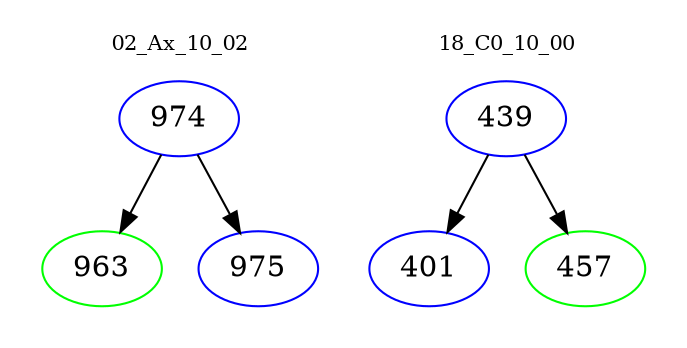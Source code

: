 digraph{
subgraph cluster_0 {
color = white
label = "02_Ax_10_02";
fontsize=10;
T0_974 [label="974", color="blue"]
T0_974 -> T0_963 [color="black"]
T0_963 [label="963", color="green"]
T0_974 -> T0_975 [color="black"]
T0_975 [label="975", color="blue"]
}
subgraph cluster_1 {
color = white
label = "18_C0_10_00";
fontsize=10;
T1_439 [label="439", color="blue"]
T1_439 -> T1_401 [color="black"]
T1_401 [label="401", color="blue"]
T1_439 -> T1_457 [color="black"]
T1_457 [label="457", color="green"]
}
}
